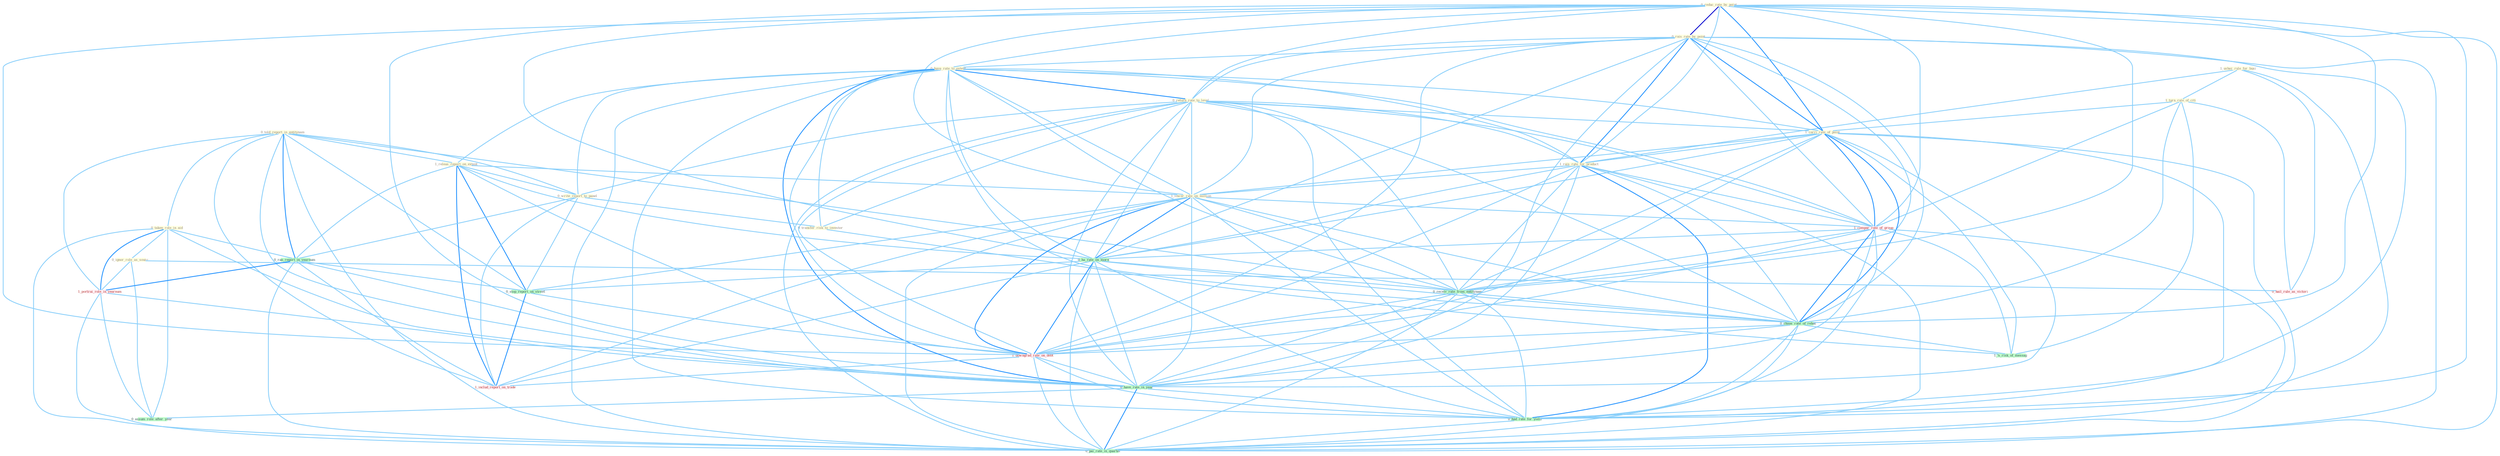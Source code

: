 Graph G{ 
    node
    [shape=polygon,style=filled,width=.5,height=.06,color="#BDFCC9",fixedsize=true,fontsize=4,
    fontcolor="#2f4f4f"];
    {node
    [color="#ffffe0", fontcolor="#8b7d6b"] "1_usher_rule_for_busi " "0_reduc_rate_by_point " "0_told_report_in_entitynam " "1_turn_rule_of_citi " "0_rais_rate_by_point " "0_have_rate_to_extent " "0_return_rate_to_level " "1_releas_report_on_extent " "1_carri_rate_of_point " "1_rais_rate_for_product " "0_taken_role_in_aid " "0_ignor_role_as_sourc " "0_write_report_to_panel " "0_transfer_risk_to_investor " "1_lower_rate_on_million "}
{node [color="#fff0f5", fontcolor="#b22222"] "1_compar_rate_of_group " "1_downgrad_rate_on_debt " "1_portrai_role_in_yearnum " "1_includ_report_on_trade " "0_hail_rule_as_victori "}
edge [color="#B0E2FF"];

	"1_usher_rule_for_busi " -- "1_turn_rule_of_citi " [w="1", color="#87cefa" ];
	"1_usher_rule_for_busi " -- "1_rais_rate_for_product " [w="1", color="#87cefa" ];
	"1_usher_rule_for_busi " -- "0_had_rate_for_yield " [w="1", color="#87cefa" ];
	"1_usher_rule_for_busi " -- "0_hail_rule_as_victori " [w="1", color="#87cefa" ];
	"0_reduc_rate_by_point " -- "0_rais_rate_by_point " [w="3", color="#0000cd" , len=0.6];
	"0_reduc_rate_by_point " -- "0_have_rate_to_extent " [w="1", color="#87cefa" ];
	"0_reduc_rate_by_point " -- "0_return_rate_to_level " [w="1", color="#87cefa" ];
	"0_reduc_rate_by_point " -- "1_carri_rate_of_point " [w="2", color="#1e90ff" , len=0.8];
	"0_reduc_rate_by_point " -- "1_rais_rate_for_product " [w="1", color="#87cefa" ];
	"0_reduc_rate_by_point " -- "1_lower_rate_on_million " [w="1", color="#87cefa" ];
	"0_reduc_rate_by_point " -- "1_compar_rate_of_group " [w="1", color="#87cefa" ];
	"0_reduc_rate_by_point " -- "0_ha_rate_on_morn " [w="1", color="#87cefa" ];
	"0_reduc_rate_by_point " -- "0_receiv_rate_from_entitynam " [w="1", color="#87cefa" ];
	"0_reduc_rate_by_point " -- "0_choos_rate_of_rebat " [w="1", color="#87cefa" ];
	"0_reduc_rate_by_point " -- "1_downgrad_rate_on_debt " [w="1", color="#87cefa" ];
	"0_reduc_rate_by_point " -- "0_have_rate_in_year " [w="1", color="#87cefa" ];
	"0_reduc_rate_by_point " -- "0_had_rate_for_yield " [w="1", color="#87cefa" ];
	"0_reduc_rate_by_point " -- "0_pai_rate_in_quarter " [w="1", color="#87cefa" ];
	"0_told_report_in_entitynam " -- "1_releas_report_on_extent " [w="1", color="#87cefa" ];
	"0_told_report_in_entitynam " -- "0_taken_role_in_aid " [w="1", color="#87cefa" ];
	"0_told_report_in_entitynam " -- "0_write_report_to_panel " [w="1", color="#87cefa" ];
	"0_told_report_in_entitynam " -- "0_ran_report_in_yearnum " [w="2", color="#1e90ff" , len=0.8];
	"0_told_report_in_entitynam " -- "0_receiv_rate_from_entitynam " [w="1", color="#87cefa" ];
	"0_told_report_in_entitynam " -- "0_stop_report_on_street " [w="1", color="#87cefa" ];
	"0_told_report_in_entitynam " -- "1_portrai_role_in_yearnum " [w="1", color="#87cefa" ];
	"0_told_report_in_entitynam " -- "0_have_rate_in_year " [w="1", color="#87cefa" ];
	"0_told_report_in_entitynam " -- "1_includ_report_on_trade " [w="1", color="#87cefa" ];
	"0_told_report_in_entitynam " -- "0_pai_rate_in_quarter " [w="1", color="#87cefa" ];
	"1_turn_rule_of_citi " -- "1_carri_rate_of_point " [w="1", color="#87cefa" ];
	"1_turn_rule_of_citi " -- "1_compar_rate_of_group " [w="1", color="#87cefa" ];
	"1_turn_rule_of_citi " -- "0_choos_rate_of_rebat " [w="1", color="#87cefa" ];
	"1_turn_rule_of_citi " -- "1_'s_risk_of_messag " [w="1", color="#87cefa" ];
	"1_turn_rule_of_citi " -- "0_hail_rule_as_victori " [w="1", color="#87cefa" ];
	"0_rais_rate_by_point " -- "0_have_rate_to_extent " [w="1", color="#87cefa" ];
	"0_rais_rate_by_point " -- "0_return_rate_to_level " [w="1", color="#87cefa" ];
	"0_rais_rate_by_point " -- "1_carri_rate_of_point " [w="2", color="#1e90ff" , len=0.8];
	"0_rais_rate_by_point " -- "1_rais_rate_for_product " [w="2", color="#1e90ff" , len=0.8];
	"0_rais_rate_by_point " -- "1_lower_rate_on_million " [w="1", color="#87cefa" ];
	"0_rais_rate_by_point " -- "1_compar_rate_of_group " [w="1", color="#87cefa" ];
	"0_rais_rate_by_point " -- "0_ha_rate_on_morn " [w="1", color="#87cefa" ];
	"0_rais_rate_by_point " -- "0_receiv_rate_from_entitynam " [w="1", color="#87cefa" ];
	"0_rais_rate_by_point " -- "0_choos_rate_of_rebat " [w="1", color="#87cefa" ];
	"0_rais_rate_by_point " -- "1_downgrad_rate_on_debt " [w="1", color="#87cefa" ];
	"0_rais_rate_by_point " -- "0_have_rate_in_year " [w="1", color="#87cefa" ];
	"0_rais_rate_by_point " -- "0_had_rate_for_yield " [w="1", color="#87cefa" ];
	"0_rais_rate_by_point " -- "0_pai_rate_in_quarter " [w="1", color="#87cefa" ];
	"0_have_rate_to_extent " -- "0_return_rate_to_level " [w="2", color="#1e90ff" , len=0.8];
	"0_have_rate_to_extent " -- "1_releas_report_on_extent " [w="1", color="#87cefa" ];
	"0_have_rate_to_extent " -- "1_carri_rate_of_point " [w="1", color="#87cefa" ];
	"0_have_rate_to_extent " -- "1_rais_rate_for_product " [w="1", color="#87cefa" ];
	"0_have_rate_to_extent " -- "0_write_report_to_panel " [w="1", color="#87cefa" ];
	"0_have_rate_to_extent " -- "0_transfer_risk_to_investor " [w="1", color="#87cefa" ];
	"0_have_rate_to_extent " -- "1_lower_rate_on_million " [w="1", color="#87cefa" ];
	"0_have_rate_to_extent " -- "1_compar_rate_of_group " [w="1", color="#87cefa" ];
	"0_have_rate_to_extent " -- "0_ha_rate_on_morn " [w="1", color="#87cefa" ];
	"0_have_rate_to_extent " -- "0_receiv_rate_from_entitynam " [w="1", color="#87cefa" ];
	"0_have_rate_to_extent " -- "0_choos_rate_of_rebat " [w="1", color="#87cefa" ];
	"0_have_rate_to_extent " -- "1_downgrad_rate_on_debt " [w="1", color="#87cefa" ];
	"0_have_rate_to_extent " -- "0_have_rate_in_year " [w="2", color="#1e90ff" , len=0.8];
	"0_have_rate_to_extent " -- "0_had_rate_for_yield " [w="1", color="#87cefa" ];
	"0_have_rate_to_extent " -- "0_pai_rate_in_quarter " [w="1", color="#87cefa" ];
	"0_return_rate_to_level " -- "1_carri_rate_of_point " [w="1", color="#87cefa" ];
	"0_return_rate_to_level " -- "1_rais_rate_for_product " [w="1", color="#87cefa" ];
	"0_return_rate_to_level " -- "0_write_report_to_panel " [w="1", color="#87cefa" ];
	"0_return_rate_to_level " -- "0_transfer_risk_to_investor " [w="1", color="#87cefa" ];
	"0_return_rate_to_level " -- "1_lower_rate_on_million " [w="1", color="#87cefa" ];
	"0_return_rate_to_level " -- "1_compar_rate_of_group " [w="1", color="#87cefa" ];
	"0_return_rate_to_level " -- "0_ha_rate_on_morn " [w="1", color="#87cefa" ];
	"0_return_rate_to_level " -- "0_receiv_rate_from_entitynam " [w="1", color="#87cefa" ];
	"0_return_rate_to_level " -- "0_choos_rate_of_rebat " [w="1", color="#87cefa" ];
	"0_return_rate_to_level " -- "1_downgrad_rate_on_debt " [w="1", color="#87cefa" ];
	"0_return_rate_to_level " -- "0_have_rate_in_year " [w="1", color="#87cefa" ];
	"0_return_rate_to_level " -- "0_had_rate_for_yield " [w="1", color="#87cefa" ];
	"0_return_rate_to_level " -- "0_pai_rate_in_quarter " [w="1", color="#87cefa" ];
	"1_releas_report_on_extent " -- "0_write_report_to_panel " [w="1", color="#87cefa" ];
	"1_releas_report_on_extent " -- "1_lower_rate_on_million " [w="1", color="#87cefa" ];
	"1_releas_report_on_extent " -- "0_ran_report_in_yearnum " [w="1", color="#87cefa" ];
	"1_releas_report_on_extent " -- "0_ha_rate_on_morn " [w="1", color="#87cefa" ];
	"1_releas_report_on_extent " -- "0_stop_report_on_street " [w="2", color="#1e90ff" , len=0.8];
	"1_releas_report_on_extent " -- "1_downgrad_rate_on_debt " [w="1", color="#87cefa" ];
	"1_releas_report_on_extent " -- "1_includ_report_on_trade " [w="2", color="#1e90ff" , len=0.8];
	"1_carri_rate_of_point " -- "1_rais_rate_for_product " [w="1", color="#87cefa" ];
	"1_carri_rate_of_point " -- "1_lower_rate_on_million " [w="1", color="#87cefa" ];
	"1_carri_rate_of_point " -- "1_compar_rate_of_group " [w="2", color="#1e90ff" , len=0.8];
	"1_carri_rate_of_point " -- "0_ha_rate_on_morn " [w="1", color="#87cefa" ];
	"1_carri_rate_of_point " -- "0_receiv_rate_from_entitynam " [w="1", color="#87cefa" ];
	"1_carri_rate_of_point " -- "0_choos_rate_of_rebat " [w="2", color="#1e90ff" , len=0.8];
	"1_carri_rate_of_point " -- "1_downgrad_rate_on_debt " [w="1", color="#87cefa" ];
	"1_carri_rate_of_point " -- "1_'s_risk_of_messag " [w="1", color="#87cefa" ];
	"1_carri_rate_of_point " -- "0_have_rate_in_year " [w="1", color="#87cefa" ];
	"1_carri_rate_of_point " -- "0_had_rate_for_yield " [w="1", color="#87cefa" ];
	"1_carri_rate_of_point " -- "0_pai_rate_in_quarter " [w="1", color="#87cefa" ];
	"1_rais_rate_for_product " -- "1_lower_rate_on_million " [w="1", color="#87cefa" ];
	"1_rais_rate_for_product " -- "1_compar_rate_of_group " [w="1", color="#87cefa" ];
	"1_rais_rate_for_product " -- "0_ha_rate_on_morn " [w="1", color="#87cefa" ];
	"1_rais_rate_for_product " -- "0_receiv_rate_from_entitynam " [w="1", color="#87cefa" ];
	"1_rais_rate_for_product " -- "0_choos_rate_of_rebat " [w="1", color="#87cefa" ];
	"1_rais_rate_for_product " -- "1_downgrad_rate_on_debt " [w="1", color="#87cefa" ];
	"1_rais_rate_for_product " -- "0_have_rate_in_year " [w="1", color="#87cefa" ];
	"1_rais_rate_for_product " -- "0_had_rate_for_yield " [w="2", color="#1e90ff" , len=0.8];
	"1_rais_rate_for_product " -- "0_pai_rate_in_quarter " [w="1", color="#87cefa" ];
	"0_taken_role_in_aid " -- "0_ignor_role_as_sourc " [w="1", color="#87cefa" ];
	"0_taken_role_in_aid " -- "0_ran_report_in_yearnum " [w="1", color="#87cefa" ];
	"0_taken_role_in_aid " -- "1_portrai_role_in_yearnum " [w="2", color="#1e90ff" , len=0.8];
	"0_taken_role_in_aid " -- "0_have_rate_in_year " [w="1", color="#87cefa" ];
	"0_taken_role_in_aid " -- "0_assum_role_after_year " [w="1", color="#87cefa" ];
	"0_taken_role_in_aid " -- "0_pai_rate_in_quarter " [w="1", color="#87cefa" ];
	"0_ignor_role_as_sourc " -- "1_portrai_role_in_yearnum " [w="1", color="#87cefa" ];
	"0_ignor_role_as_sourc " -- "0_assum_role_after_year " [w="1", color="#87cefa" ];
	"0_ignor_role_as_sourc " -- "0_hail_rule_as_victori " [w="1", color="#87cefa" ];
	"0_write_report_to_panel " -- "0_transfer_risk_to_investor " [w="1", color="#87cefa" ];
	"0_write_report_to_panel " -- "0_ran_report_in_yearnum " [w="1", color="#87cefa" ];
	"0_write_report_to_panel " -- "0_stop_report_on_street " [w="1", color="#87cefa" ];
	"0_write_report_to_panel " -- "1_includ_report_on_trade " [w="1", color="#87cefa" ];
	"0_transfer_risk_to_investor " -- "1_'s_risk_of_messag " [w="1", color="#87cefa" ];
	"1_lower_rate_on_million " -- "1_compar_rate_of_group " [w="1", color="#87cefa" ];
	"1_lower_rate_on_million " -- "0_ha_rate_on_morn " [w="2", color="#1e90ff" , len=0.8];
	"1_lower_rate_on_million " -- "0_receiv_rate_from_entitynam " [w="1", color="#87cefa" ];
	"1_lower_rate_on_million " -- "0_stop_report_on_street " [w="1", color="#87cefa" ];
	"1_lower_rate_on_million " -- "0_choos_rate_of_rebat " [w="1", color="#87cefa" ];
	"1_lower_rate_on_million " -- "1_downgrad_rate_on_debt " [w="2", color="#1e90ff" , len=0.8];
	"1_lower_rate_on_million " -- "0_have_rate_in_year " [w="1", color="#87cefa" ];
	"1_lower_rate_on_million " -- "1_includ_report_on_trade " [w="1", color="#87cefa" ];
	"1_lower_rate_on_million " -- "0_had_rate_for_yield " [w="1", color="#87cefa" ];
	"1_lower_rate_on_million " -- "0_pai_rate_in_quarter " [w="1", color="#87cefa" ];
	"1_compar_rate_of_group " -- "0_ha_rate_on_morn " [w="1", color="#87cefa" ];
	"1_compar_rate_of_group " -- "0_receiv_rate_from_entitynam " [w="1", color="#87cefa" ];
	"1_compar_rate_of_group " -- "0_choos_rate_of_rebat " [w="2", color="#1e90ff" , len=0.8];
	"1_compar_rate_of_group " -- "1_downgrad_rate_on_debt " [w="1", color="#87cefa" ];
	"1_compar_rate_of_group " -- "1_'s_risk_of_messag " [w="1", color="#87cefa" ];
	"1_compar_rate_of_group " -- "0_have_rate_in_year " [w="1", color="#87cefa" ];
	"1_compar_rate_of_group " -- "0_had_rate_for_yield " [w="1", color="#87cefa" ];
	"1_compar_rate_of_group " -- "0_pai_rate_in_quarter " [w="1", color="#87cefa" ];
	"0_ran_report_in_yearnum " -- "0_stop_report_on_street " [w="1", color="#87cefa" ];
	"0_ran_report_in_yearnum " -- "1_portrai_role_in_yearnum " [w="2", color="#1e90ff" , len=0.8];
	"0_ran_report_in_yearnum " -- "0_have_rate_in_year " [w="1", color="#87cefa" ];
	"0_ran_report_in_yearnum " -- "1_includ_report_on_trade " [w="1", color="#87cefa" ];
	"0_ran_report_in_yearnum " -- "0_pai_rate_in_quarter " [w="1", color="#87cefa" ];
	"0_ha_rate_on_morn " -- "0_receiv_rate_from_entitynam " [w="1", color="#87cefa" ];
	"0_ha_rate_on_morn " -- "0_stop_report_on_street " [w="1", color="#87cefa" ];
	"0_ha_rate_on_morn " -- "0_choos_rate_of_rebat " [w="1", color="#87cefa" ];
	"0_ha_rate_on_morn " -- "1_downgrad_rate_on_debt " [w="2", color="#1e90ff" , len=0.8];
	"0_ha_rate_on_morn " -- "0_have_rate_in_year " [w="1", color="#87cefa" ];
	"0_ha_rate_on_morn " -- "1_includ_report_on_trade " [w="1", color="#87cefa" ];
	"0_ha_rate_on_morn " -- "0_had_rate_for_yield " [w="1", color="#87cefa" ];
	"0_ha_rate_on_morn " -- "0_pai_rate_in_quarter " [w="1", color="#87cefa" ];
	"0_receiv_rate_from_entitynam " -- "0_choos_rate_of_rebat " [w="1", color="#87cefa" ];
	"0_receiv_rate_from_entitynam " -- "1_downgrad_rate_on_debt " [w="1", color="#87cefa" ];
	"0_receiv_rate_from_entitynam " -- "0_have_rate_in_year " [w="1", color="#87cefa" ];
	"0_receiv_rate_from_entitynam " -- "0_had_rate_for_yield " [w="1", color="#87cefa" ];
	"0_receiv_rate_from_entitynam " -- "0_pai_rate_in_quarter " [w="1", color="#87cefa" ];
	"0_stop_report_on_street " -- "1_downgrad_rate_on_debt " [w="1", color="#87cefa" ];
	"0_stop_report_on_street " -- "1_includ_report_on_trade " [w="2", color="#1e90ff" , len=0.8];
	"0_choos_rate_of_rebat " -- "1_downgrad_rate_on_debt " [w="1", color="#87cefa" ];
	"0_choos_rate_of_rebat " -- "1_'s_risk_of_messag " [w="1", color="#87cefa" ];
	"0_choos_rate_of_rebat " -- "0_have_rate_in_year " [w="1", color="#87cefa" ];
	"0_choos_rate_of_rebat " -- "0_had_rate_for_yield " [w="1", color="#87cefa" ];
	"0_choos_rate_of_rebat " -- "0_pai_rate_in_quarter " [w="1", color="#87cefa" ];
	"1_downgrad_rate_on_debt " -- "0_have_rate_in_year " [w="1", color="#87cefa" ];
	"1_downgrad_rate_on_debt " -- "1_includ_report_on_trade " [w="1", color="#87cefa" ];
	"1_downgrad_rate_on_debt " -- "0_had_rate_for_yield " [w="1", color="#87cefa" ];
	"1_downgrad_rate_on_debt " -- "0_pai_rate_in_quarter " [w="1", color="#87cefa" ];
	"1_portrai_role_in_yearnum " -- "0_have_rate_in_year " [w="1", color="#87cefa" ];
	"1_portrai_role_in_yearnum " -- "0_assum_role_after_year " [w="1", color="#87cefa" ];
	"1_portrai_role_in_yearnum " -- "0_pai_rate_in_quarter " [w="1", color="#87cefa" ];
	"0_have_rate_in_year " -- "0_assum_role_after_year " [w="1", color="#87cefa" ];
	"0_have_rate_in_year " -- "0_had_rate_for_yield " [w="1", color="#87cefa" ];
	"0_have_rate_in_year " -- "0_pai_rate_in_quarter " [w="2", color="#1e90ff" , len=0.8];
	"0_had_rate_for_yield " -- "0_pai_rate_in_quarter " [w="1", color="#87cefa" ];
}